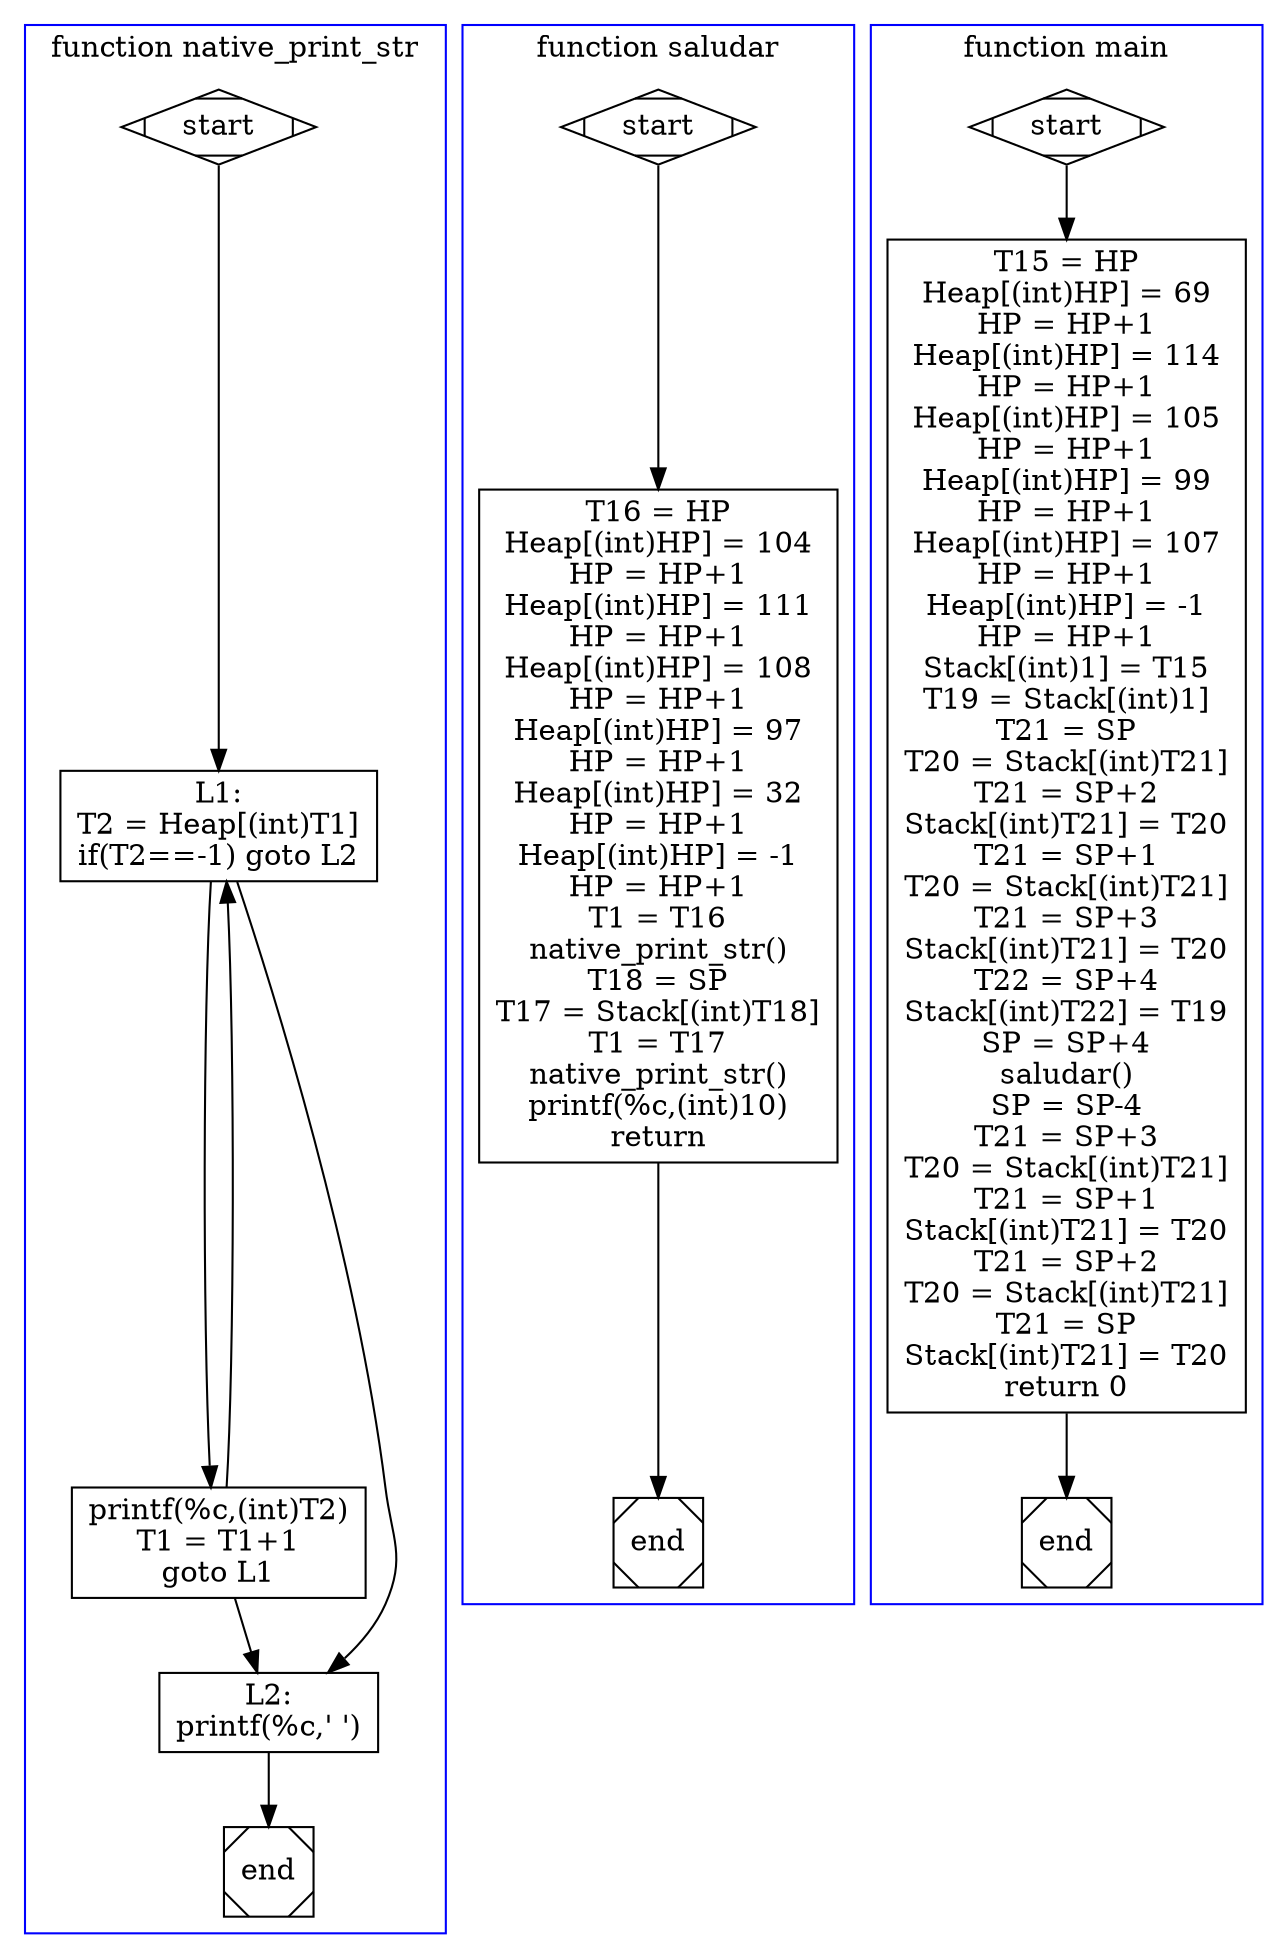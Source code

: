 digraph G {

	subgraph cluster_1 {

 		block1_start1 [shape=Mdiamond; label="start"];
		block1_end1 [shape=Msquare; label="end"];
		color=blue
		label = " function native_print_str ";
		block1_b1[label =<L1:<BR/>T2 = Heap[(int)T1]<BR/>if(T2==-1) goto L2<BR/>>; shape=rectangle];
		block1_b2[label =<printf(%c,(int)T2)<BR/>T1 = T1+1<BR/>goto L1<BR/>>; shape=rectangle];
		block1_b3[label =<L2:<BR/>printf(%c,' ')<BR/>>; shape=rectangle];
		block1_start1->block1_b1->block1_b2->block1_b3->block1_end1;
		block1_b1->block1_b3;block1_b2->block1_b1;

	}

	subgraph cluster_2 {

 		block2_start2 [shape=Mdiamond; label="start"];
		block2_end2 [shape=Msquare; label="end"];
		color=blue
		label = " function saludar ";
		block2_b1[label =<T16 = HP<BR/>Heap[(int)HP] = 104<BR/>HP = HP+1<BR/>Heap[(int)HP] = 111<BR/>HP = HP+1<BR/>Heap[(int)HP] = 108<BR/>HP = HP+1<BR/>Heap[(int)HP] = 97<BR/>HP = HP+1<BR/>Heap[(int)HP] = 32<BR/>HP = HP+1<BR/>Heap[(int)HP] = -1<BR/>HP = HP+1<BR/>T1 = T16<BR/>native_print_str()<BR/>T18 = SP<BR/>T17 = Stack[(int)T18]<BR/>T1 = T17<BR/>native_print_str()<BR/>printf(%c,(int)10)<BR/>return<BR/>>; shape=rectangle];
		block2_start2->block2_b1->block2_end2;
		

	}

	subgraph cluster_3 {

 		block3_start3 [shape=Mdiamond; label="start"];
		block3_end3 [shape=Msquare; label="end"];
		color=blue
		label = " function main ";
		block3_b1[label =<T15 = HP<BR/>Heap[(int)HP] = 69<BR/>HP = HP+1<BR/>Heap[(int)HP] = 114<BR/>HP = HP+1<BR/>Heap[(int)HP] = 105<BR/>HP = HP+1<BR/>Heap[(int)HP] = 99<BR/>HP = HP+1<BR/>Heap[(int)HP] = 107<BR/>HP = HP+1<BR/>Heap[(int)HP] = -1<BR/>HP = HP+1<BR/>Stack[(int)1] = T15<BR/>T19 = Stack[(int)1]<BR/>T21 = SP<BR/>T20 = Stack[(int)T21]<BR/>T21 = SP+2<BR/>Stack[(int)T21] = T20<BR/>T21 = SP+1<BR/>T20 = Stack[(int)T21]<BR/>T21 = SP+3<BR/>Stack[(int)T21] = T20<BR/>T22 = SP+4<BR/>Stack[(int)T22] = T19<BR/>SP = SP+4<BR/>saludar()<BR/>SP = SP-4<BR/>T21 = SP+3<BR/>T20 = Stack[(int)T21]<BR/>T21 = SP+1<BR/>Stack[(int)T21] = T20<BR/>T21 = SP+2<BR/>T20 = Stack[(int)T21]<BR/>T21 = SP<BR/>Stack[(int)T21] = T20<BR/>return 0<BR/>>; shape=rectangle];
		block3_start3->block3_b1->block3_end3;
		

	}


}